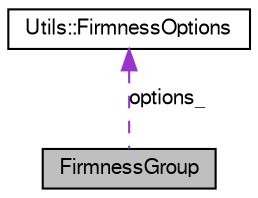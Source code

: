 digraph G
{
  bgcolor="transparent";
  edge [fontname="FreeSans",fontsize=10,labelfontname="FreeSans",labelfontsize=10];
  node [fontname="FreeSans",fontsize=10,shape=record];
  Node1 [label="FirmnessGroup",height=0.2,width=0.4,color="black", fillcolor="grey75", style="filled" fontcolor="black"];
  Node2 -> Node1 [dir=back,color="darkorchid3",fontsize=10,style="dashed",label="options_",fontname="FreeSans"];
  Node2 [label="Utils::FirmnessOptions",height=0.2,width=0.4,color="black",URL="$struct_utils_1_1_firmness_options.html",tooltip="Contains the Re-usability search filters."];
}
